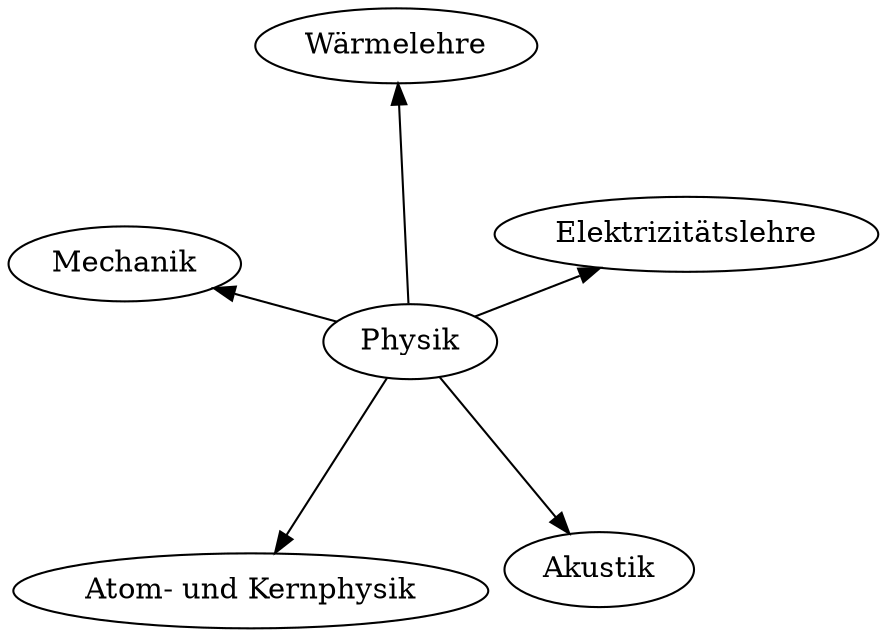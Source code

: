 digraph G {
  layout = neato;
  overlap = false;
  Physik -> Akustik;
  Physik -> "Atom- und Kernphysik";
  Physik -> Mechanik;
  Physik -> Elektrizitätslehre;
  Physik -> Wärmelehre;

}
